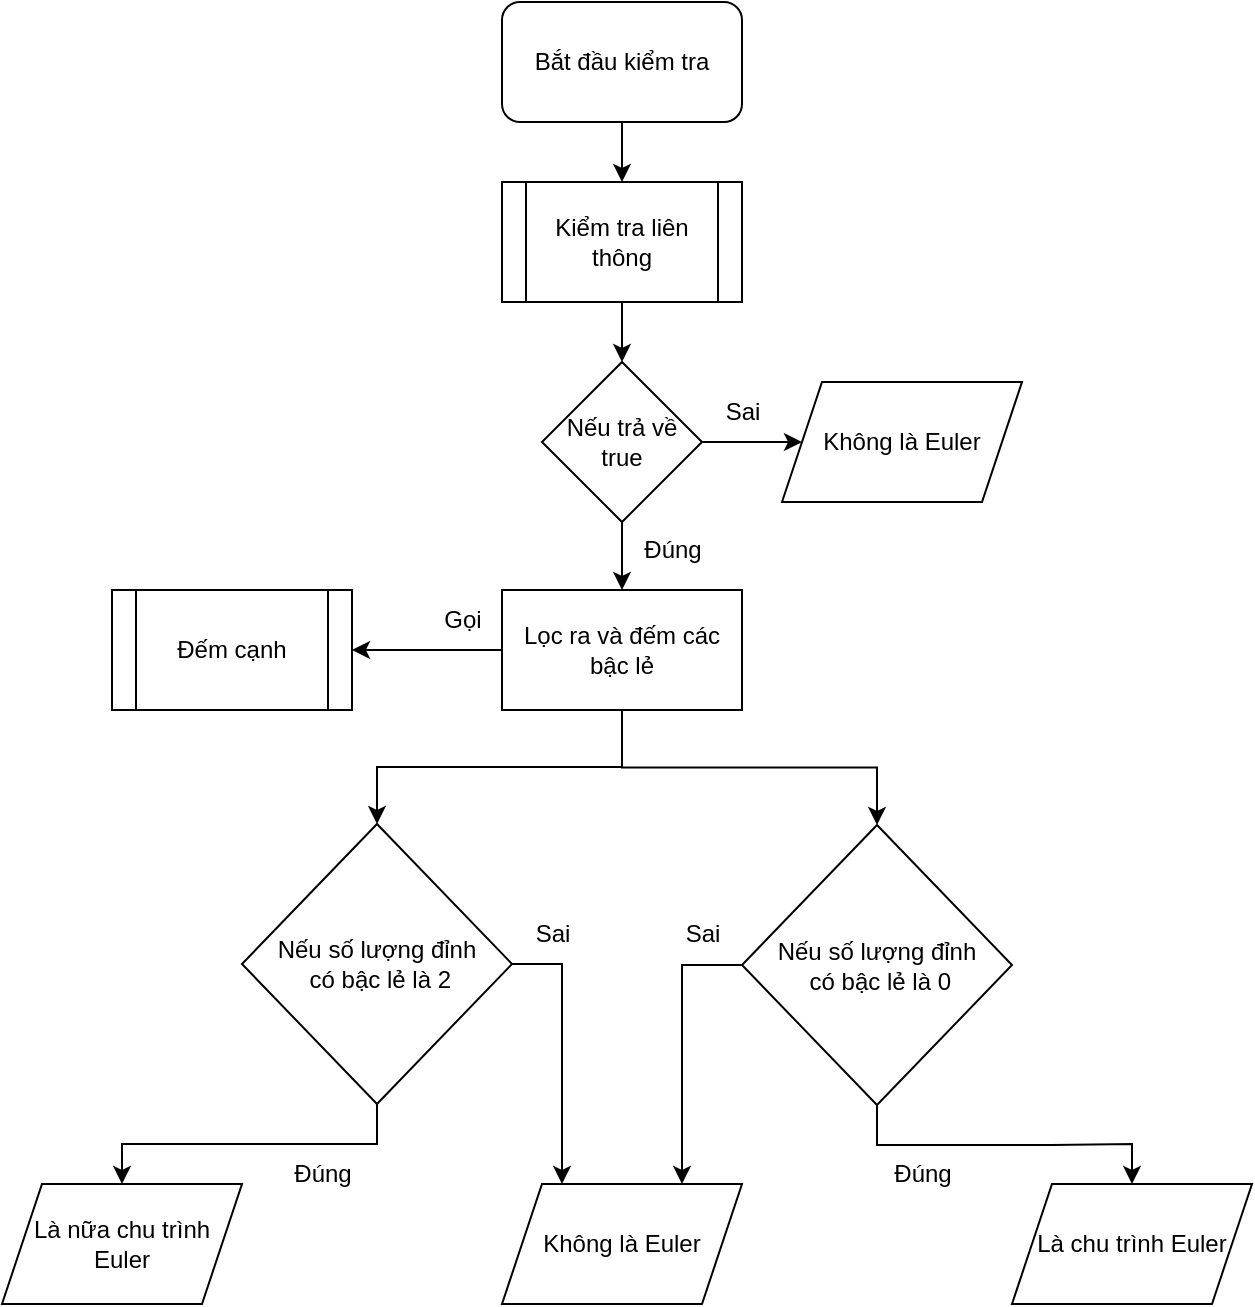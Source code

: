 <mxfile version="24.7.17">
  <diagram name="Trang-1" id="4dTqWTEgZJZNS5YWOtt4">
    <mxGraphModel dx="1434" dy="844" grid="1" gridSize="10" guides="1" tooltips="1" connect="1" arrows="1" fold="1" page="1" pageScale="1" pageWidth="850" pageHeight="1100" math="0" shadow="0">
      <root>
        <mxCell id="0" />
        <mxCell id="1" parent="0" />
        <mxCell id="B21rZF9MjObdg-7aIeZU-3" value="" style="edgeStyle=orthogonalEdgeStyle;rounded=0;orthogonalLoop=1;jettySize=auto;html=1;" edge="1" parent="1" source="Hqu9tPA_06MCZhKUZTEo-1" target="B21rZF9MjObdg-7aIeZU-1">
          <mxGeometry relative="1" as="geometry" />
        </mxCell>
        <mxCell id="Hqu9tPA_06MCZhKUZTEo-1" value="Bắt đầu kiểm tra" style="rounded=1;whiteSpace=wrap;html=1;" parent="1" vertex="1">
          <mxGeometry x="360" y="20" width="120" height="60" as="geometry" />
        </mxCell>
        <mxCell id="Hqu9tPA_06MCZhKUZTEo-4" style="edgeStyle=orthogonalEdgeStyle;rounded=0;orthogonalLoop=1;jettySize=auto;html=1;exitX=0;exitY=0.5;exitDx=0;exitDy=0;entryX=1;entryY=0.5;entryDx=0;entryDy=0;" parent="1" source="Hqu9tPA_06MCZhKUZTEo-2" target="Hqu9tPA_06MCZhKUZTEo-3" edge="1">
          <mxGeometry relative="1" as="geometry" />
        </mxCell>
        <mxCell id="Hqu9tPA_06MCZhKUZTEo-7" style="edgeStyle=orthogonalEdgeStyle;rounded=0;orthogonalLoop=1;jettySize=auto;html=1;exitX=0.5;exitY=1;exitDx=0;exitDy=0;entryX=0.5;entryY=0;entryDx=0;entryDy=0;" parent="1" source="Hqu9tPA_06MCZhKUZTEo-2" target="Hqu9tPA_06MCZhKUZTEo-6" edge="1">
          <mxGeometry relative="1" as="geometry" />
        </mxCell>
        <mxCell id="Hqu9tPA_06MCZhKUZTEo-11" style="edgeStyle=orthogonalEdgeStyle;rounded=0;orthogonalLoop=1;jettySize=auto;html=1;exitX=0.5;exitY=1;exitDx=0;exitDy=0;entryX=0.5;entryY=0;entryDx=0;entryDy=0;" parent="1" source="Hqu9tPA_06MCZhKUZTEo-2" target="Hqu9tPA_06MCZhKUZTEo-14" edge="1">
          <mxGeometry relative="1" as="geometry">
            <mxPoint x="245" y="411" as="targetPoint" />
          </mxGeometry>
        </mxCell>
        <mxCell id="Hqu9tPA_06MCZhKUZTEo-2" value="Lọc ra và đếm các bậc lẻ" style="rounded=0;whiteSpace=wrap;html=1;" parent="1" vertex="1">
          <mxGeometry x="360" y="314" width="120" height="60" as="geometry" />
        </mxCell>
        <mxCell id="Hqu9tPA_06MCZhKUZTEo-3" value="Đếm cạnh" style="shape=process;whiteSpace=wrap;html=1;backgroundOutline=1;" parent="1" vertex="1">
          <mxGeometry x="165" y="314" width="120" height="60" as="geometry" />
        </mxCell>
        <mxCell id="Hqu9tPA_06MCZhKUZTEo-9" style="edgeStyle=orthogonalEdgeStyle;rounded=0;orthogonalLoop=1;jettySize=auto;html=1;exitX=0.5;exitY=1;exitDx=0;exitDy=0;entryX=0.5;entryY=0;entryDx=0;entryDy=0;" parent="1" source="Hqu9tPA_06MCZhKUZTEo-6" target="Hqu9tPA_06MCZhKUZTEo-8" edge="1">
          <mxGeometry relative="1" as="geometry" />
        </mxCell>
        <mxCell id="Hqu9tPA_06MCZhKUZTEo-16" style="edgeStyle=orthogonalEdgeStyle;rounded=0;orthogonalLoop=1;jettySize=auto;html=1;exitX=0;exitY=0.5;exitDx=0;exitDy=0;entryX=0.75;entryY=0;entryDx=0;entryDy=0;" parent="1" source="Hqu9tPA_06MCZhKUZTEo-6" target="Hqu9tPA_06MCZhKUZTEo-15" edge="1">
          <mxGeometry relative="1" as="geometry" />
        </mxCell>
        <mxCell id="Hqu9tPA_06MCZhKUZTEo-6" value="Nếu số lượng đỉnh&lt;div&gt;&amp;nbsp;có bậc lẻ là 0&lt;/div&gt;" style="rhombus;whiteSpace=wrap;html=1;" parent="1" vertex="1">
          <mxGeometry x="480" y="431.5" width="135" height="140" as="geometry" />
        </mxCell>
        <mxCell id="Hqu9tPA_06MCZhKUZTEo-8" value="Là chu trình Euler" style="shape=parallelogram;perimeter=parallelogramPerimeter;whiteSpace=wrap;html=1;fixedSize=1;" parent="1" vertex="1">
          <mxGeometry x="615" y="611" width="120" height="60" as="geometry" />
        </mxCell>
        <mxCell id="Hqu9tPA_06MCZhKUZTEo-13" style="edgeStyle=orthogonalEdgeStyle;rounded=0;orthogonalLoop=1;jettySize=auto;html=1;entryX=0.5;entryY=0;entryDx=0;entryDy=0;exitX=0.5;exitY=1;exitDx=0;exitDy=0;" parent="1" source="Hqu9tPA_06MCZhKUZTEo-14" target="Hqu9tPA_06MCZhKUZTEo-12" edge="1">
          <mxGeometry relative="1" as="geometry">
            <mxPoint x="375" y="581" as="sourcePoint" />
          </mxGeometry>
        </mxCell>
        <mxCell id="Hqu9tPA_06MCZhKUZTEo-12" value="Là nữa chu trình Euler" style="shape=parallelogram;perimeter=parallelogramPerimeter;whiteSpace=wrap;html=1;fixedSize=1;" parent="1" vertex="1">
          <mxGeometry x="110" y="611" width="120" height="60" as="geometry" />
        </mxCell>
        <mxCell id="Hqu9tPA_06MCZhKUZTEo-18" style="edgeStyle=orthogonalEdgeStyle;rounded=0;orthogonalLoop=1;jettySize=auto;html=1;exitX=1;exitY=0.5;exitDx=0;exitDy=0;entryX=0.25;entryY=0;entryDx=0;entryDy=0;" parent="1" source="Hqu9tPA_06MCZhKUZTEo-14" target="Hqu9tPA_06MCZhKUZTEo-15" edge="1">
          <mxGeometry relative="1" as="geometry">
            <mxPoint x="415" y="541" as="targetPoint" />
          </mxGeometry>
        </mxCell>
        <mxCell id="Hqu9tPA_06MCZhKUZTEo-14" value="Nếu số lượng đỉnh&lt;div&gt;&amp;nbsp;có bậc lẻ là 2&lt;/div&gt;" style="rhombus;whiteSpace=wrap;html=1;" parent="1" vertex="1">
          <mxGeometry x="230" y="431" width="135" height="140" as="geometry" />
        </mxCell>
        <mxCell id="Hqu9tPA_06MCZhKUZTEo-15" value="Không là Euler" style="shape=parallelogram;perimeter=parallelogramPerimeter;whiteSpace=wrap;html=1;fixedSize=1;" parent="1" vertex="1">
          <mxGeometry x="360" y="611" width="120" height="60" as="geometry" />
        </mxCell>
        <mxCell id="Hqu9tPA_06MCZhKUZTEo-19" value="Đúng" style="text;html=1;align=center;verticalAlign=middle;resizable=0;points=[];autosize=1;strokeColor=none;fillColor=none;" parent="1" vertex="1">
          <mxGeometry x="245" y="591" width="50" height="30" as="geometry" />
        </mxCell>
        <mxCell id="Hqu9tPA_06MCZhKUZTEo-20" value="Đúng" style="text;html=1;align=center;verticalAlign=middle;resizable=0;points=[];autosize=1;strokeColor=none;fillColor=none;" parent="1" vertex="1">
          <mxGeometry x="545" y="591" width="50" height="30" as="geometry" />
        </mxCell>
        <mxCell id="Hqu9tPA_06MCZhKUZTEo-21" value="Sai" style="text;html=1;align=center;verticalAlign=middle;resizable=0;points=[];autosize=1;strokeColor=none;fillColor=none;" parent="1" vertex="1">
          <mxGeometry x="365" y="471" width="40" height="30" as="geometry" />
        </mxCell>
        <mxCell id="Hqu9tPA_06MCZhKUZTEo-22" value="Sai" style="text;html=1;align=center;verticalAlign=middle;resizable=0;points=[];autosize=1;strokeColor=none;fillColor=none;" parent="1" vertex="1">
          <mxGeometry x="440" y="471" width="40" height="30" as="geometry" />
        </mxCell>
        <mxCell id="Hqu9tPA_06MCZhKUZTEo-23" value="Gọi" style="text;html=1;align=center;verticalAlign=middle;resizable=0;points=[];autosize=1;strokeColor=none;fillColor=none;" parent="1" vertex="1">
          <mxGeometry x="320" y="314" width="40" height="30" as="geometry" />
        </mxCell>
        <mxCell id="B21rZF9MjObdg-7aIeZU-4" value="" style="edgeStyle=orthogonalEdgeStyle;rounded=0;orthogonalLoop=1;jettySize=auto;html=1;" edge="1" parent="1" source="B21rZF9MjObdg-7aIeZU-1" target="B21rZF9MjObdg-7aIeZU-2">
          <mxGeometry relative="1" as="geometry" />
        </mxCell>
        <mxCell id="B21rZF9MjObdg-7aIeZU-1" value="Kiểm tra liên thông" style="shape=process;whiteSpace=wrap;html=1;backgroundOutline=1;" vertex="1" parent="1">
          <mxGeometry x="360" y="110" width="120" height="60" as="geometry" />
        </mxCell>
        <mxCell id="B21rZF9MjObdg-7aIeZU-5" value="" style="edgeStyle=orthogonalEdgeStyle;rounded=0;orthogonalLoop=1;jettySize=auto;html=1;" edge="1" parent="1" source="B21rZF9MjObdg-7aIeZU-2" target="Hqu9tPA_06MCZhKUZTEo-2">
          <mxGeometry relative="1" as="geometry" />
        </mxCell>
        <mxCell id="B21rZF9MjObdg-7aIeZU-9" value="" style="edgeStyle=orthogonalEdgeStyle;rounded=0;orthogonalLoop=1;jettySize=auto;html=1;" edge="1" parent="1" source="B21rZF9MjObdg-7aIeZU-2" target="B21rZF9MjObdg-7aIeZU-7">
          <mxGeometry relative="1" as="geometry" />
        </mxCell>
        <mxCell id="B21rZF9MjObdg-7aIeZU-2" value="Nếu trả về true" style="rhombus;whiteSpace=wrap;html=1;" vertex="1" parent="1">
          <mxGeometry x="380" y="200" width="80" height="80" as="geometry" />
        </mxCell>
        <mxCell id="B21rZF9MjObdg-7aIeZU-7" value="Không là Euler" style="shape=parallelogram;perimeter=parallelogramPerimeter;whiteSpace=wrap;html=1;fixedSize=1;" vertex="1" parent="1">
          <mxGeometry x="500" y="210" width="120" height="60" as="geometry" />
        </mxCell>
        <mxCell id="B21rZF9MjObdg-7aIeZU-10" value="Đúng" style="text;html=1;align=center;verticalAlign=middle;resizable=0;points=[];autosize=1;strokeColor=none;fillColor=none;" vertex="1" parent="1">
          <mxGeometry x="420" y="279" width="50" height="30" as="geometry" />
        </mxCell>
        <mxCell id="B21rZF9MjObdg-7aIeZU-11" value="Sai" style="text;html=1;align=center;verticalAlign=middle;resizable=0;points=[];autosize=1;strokeColor=none;fillColor=none;" vertex="1" parent="1">
          <mxGeometry x="460" y="210" width="40" height="30" as="geometry" />
        </mxCell>
      </root>
    </mxGraphModel>
  </diagram>
</mxfile>
